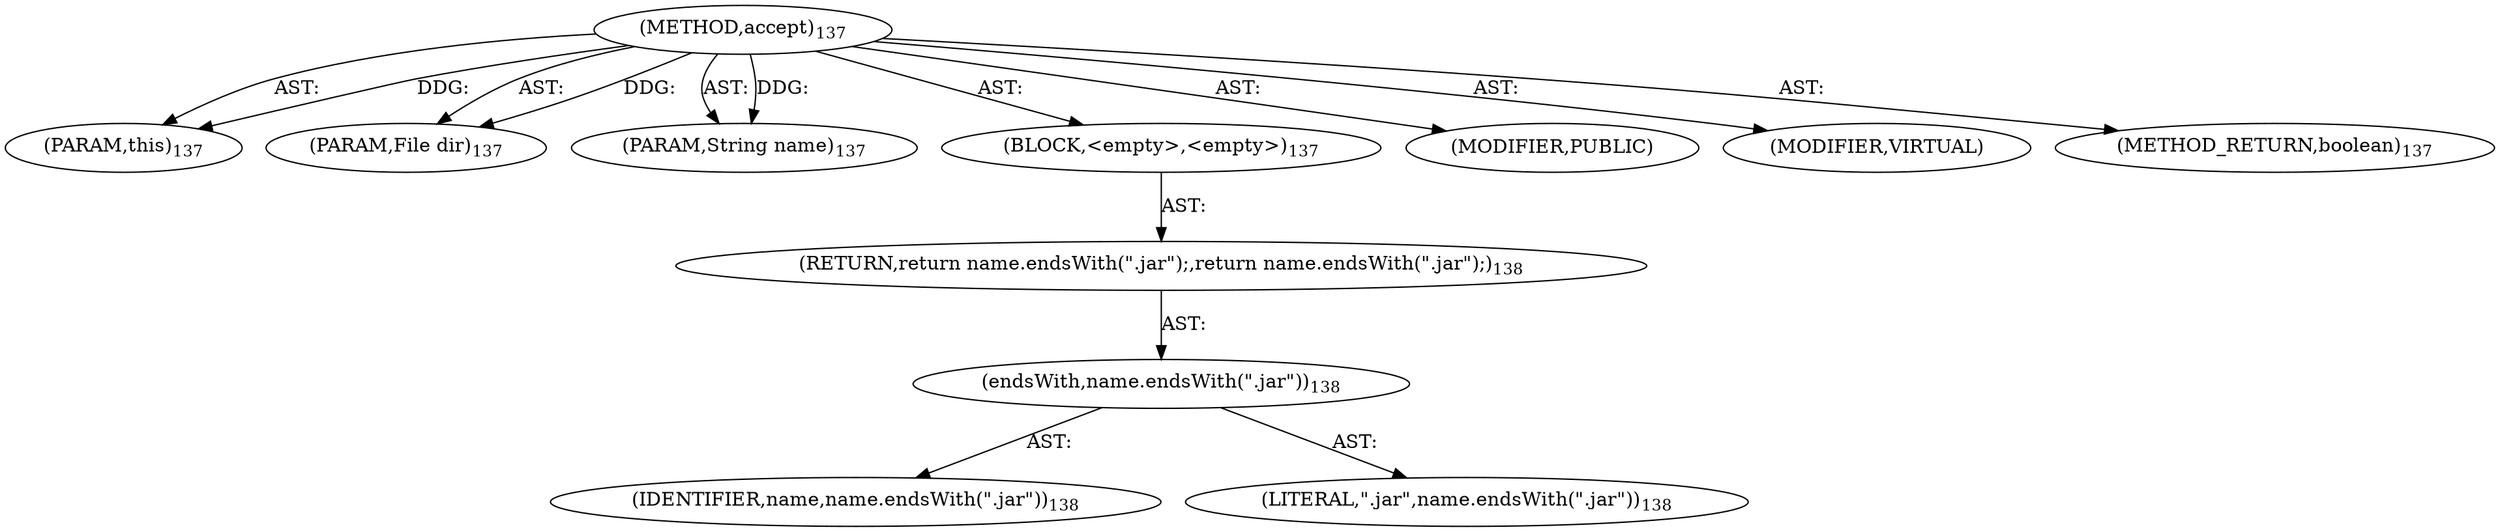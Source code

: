 digraph "accept" {  
"111669149713" [label = <(METHOD,accept)<SUB>137</SUB>> ]
"115964117002" [label = <(PARAM,this)<SUB>137</SUB>> ]
"115964117003" [label = <(PARAM,File dir)<SUB>137</SUB>> ]
"115964117004" [label = <(PARAM,String name)<SUB>137</SUB>> ]
"25769803833" [label = <(BLOCK,&lt;empty&gt;,&lt;empty&gt;)<SUB>137</SUB>> ]
"146028888080" [label = <(RETURN,return name.endsWith(&quot;.jar&quot;);,return name.endsWith(&quot;.jar&quot;);)<SUB>138</SUB>> ]
"30064771308" [label = <(endsWith,name.endsWith(&quot;.jar&quot;))<SUB>138</SUB>> ]
"68719476940" [label = <(IDENTIFIER,name,name.endsWith(&quot;.jar&quot;))<SUB>138</SUB>> ]
"90194313308" [label = <(LITERAL,&quot;.jar&quot;,name.endsWith(&quot;.jar&quot;))<SUB>138</SUB>> ]
"133143986211" [label = <(MODIFIER,PUBLIC)> ]
"133143986212" [label = <(MODIFIER,VIRTUAL)> ]
"128849018897" [label = <(METHOD_RETURN,boolean)<SUB>137</SUB>> ]
  "111669149713" -> "115964117002"  [ label = "AST: "] 
  "111669149713" -> "115964117003"  [ label = "AST: "] 
  "111669149713" -> "115964117004"  [ label = "AST: "] 
  "111669149713" -> "25769803833"  [ label = "AST: "] 
  "111669149713" -> "133143986211"  [ label = "AST: "] 
  "111669149713" -> "133143986212"  [ label = "AST: "] 
  "111669149713" -> "128849018897"  [ label = "AST: "] 
  "25769803833" -> "146028888080"  [ label = "AST: "] 
  "146028888080" -> "30064771308"  [ label = "AST: "] 
  "30064771308" -> "68719476940"  [ label = "AST: "] 
  "30064771308" -> "90194313308"  [ label = "AST: "] 
  "111669149713" -> "115964117002"  [ label = "DDG: "] 
  "111669149713" -> "115964117003"  [ label = "DDG: "] 
  "111669149713" -> "115964117004"  [ label = "DDG: "] 
}
